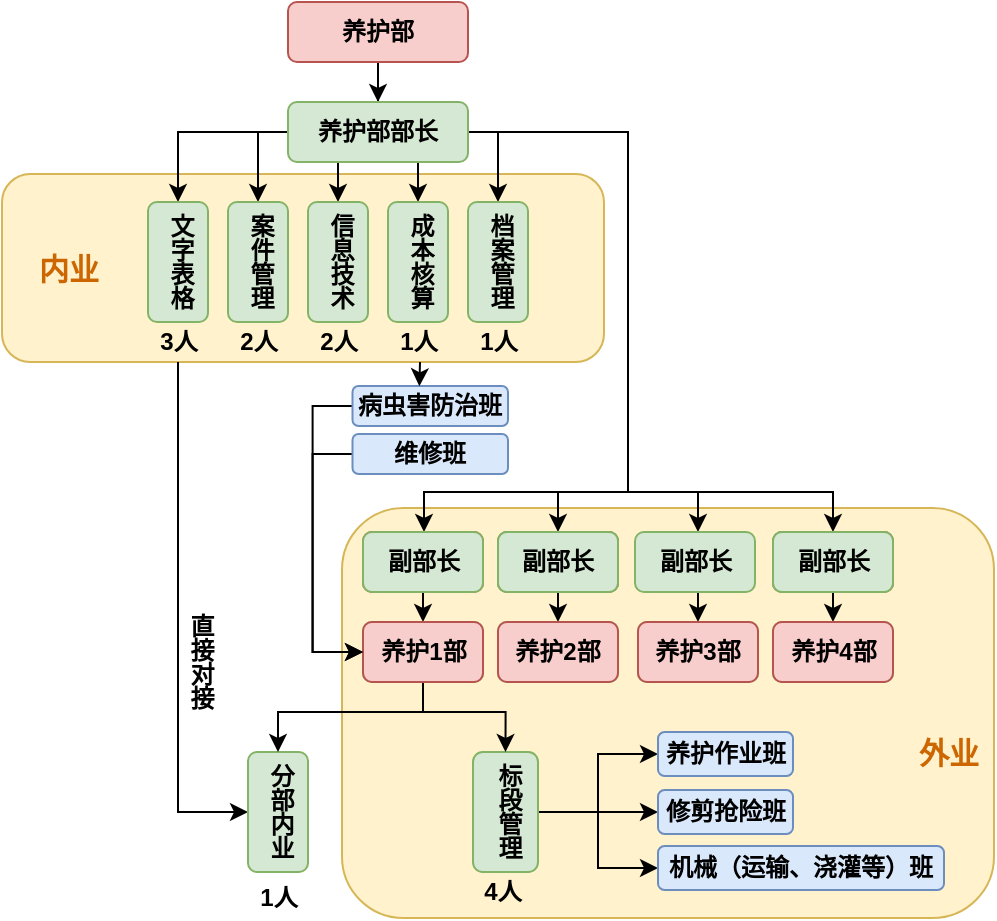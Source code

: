 <mxfile version="24.7.7" pages="3">
  <diagram name="第 1 页" id="CqVpPU8AdswsC1ymNDtV">
    <mxGraphModel dx="954" dy="558" grid="0" gridSize="10" guides="1" tooltips="1" connect="1" arrows="1" fold="1" page="1" pageScale="1" pageWidth="827" pageHeight="1169" math="0" shadow="0">
      <root>
        <mxCell id="0" />
        <mxCell id="1" parent="0" />
        <mxCell id="cLY0eIpxO_RndGJvGVGV-6" value="" style="rounded=1;whiteSpace=wrap;html=1;fillColor=#fff2cc;strokeColor=#d6b656;" vertex="1" parent="1">
          <mxGeometry x="267" y="333" width="326" height="205" as="geometry" />
        </mxCell>
        <mxCell id="cLY0eIpxO_RndGJvGVGV-4" value="" style="rounded=1;whiteSpace=wrap;html=1;fillColor=#fff2cc;strokeColor=#d6b656;" vertex="1" parent="1">
          <mxGeometry x="97" y="166" width="301" height="94" as="geometry" />
        </mxCell>
        <mxCell id="V2ValQ4yn3JttlTY4KtU-8" value="" style="edgeStyle=orthogonalEdgeStyle;rounded=0;orthogonalLoop=1;jettySize=auto;html=1;" parent="1" source="V2ValQ4yn3JttlTY4KtU-4" target="V2ValQ4yn3JttlTY4KtU-5" edge="1">
          <mxGeometry relative="1" as="geometry" />
        </mxCell>
        <mxCell id="V2ValQ4yn3JttlTY4KtU-4" value="养护部" style="rounded=1;whiteSpace=wrap;html=1;fillColor=#f8cecc;strokeColor=#b85450;fontStyle=1" parent="1" vertex="1">
          <mxGeometry x="240" y="80" width="90" height="30" as="geometry" />
        </mxCell>
        <mxCell id="V2ValQ4yn3JttlTY4KtU-10" value="" style="edgeStyle=orthogonalEdgeStyle;rounded=0;orthogonalLoop=1;jettySize=auto;html=1;" parent="1" source="V2ValQ4yn3JttlTY4KtU-5" target="V2ValQ4yn3JttlTY4KtU-9" edge="1">
          <mxGeometry relative="1" as="geometry" />
        </mxCell>
        <mxCell id="V2ValQ4yn3JttlTY4KtU-20" style="edgeStyle=orthogonalEdgeStyle;rounded=0;orthogonalLoop=1;jettySize=auto;html=1;exitX=0.5;exitY=1;exitDx=0;exitDy=0;entryX=0.5;entryY=0;entryDx=0;entryDy=0;" parent="1" source="V2ValQ4yn3JttlTY4KtU-5" target="V2ValQ4yn3JttlTY4KtU-13" edge="1">
          <mxGeometry relative="1" as="geometry">
            <Array as="points">
              <mxPoint x="265" y="160" />
            </Array>
          </mxGeometry>
        </mxCell>
        <mxCell id="V2ValQ4yn3JttlTY4KtU-21" style="edgeStyle=orthogonalEdgeStyle;rounded=0;orthogonalLoop=1;jettySize=auto;html=1;exitX=0.75;exitY=1;exitDx=0;exitDy=0;entryX=0.5;entryY=0;entryDx=0;entryDy=0;" parent="1" source="V2ValQ4yn3JttlTY4KtU-5" target="V2ValQ4yn3JttlTY4KtU-14" edge="1">
          <mxGeometry relative="1" as="geometry">
            <Array as="points">
              <mxPoint x="305" y="160" />
            </Array>
          </mxGeometry>
        </mxCell>
        <mxCell id="V2ValQ4yn3JttlTY4KtU-24" style="edgeStyle=orthogonalEdgeStyle;rounded=0;orthogonalLoop=1;jettySize=auto;html=1;exitX=0;exitY=0.5;exitDx=0;exitDy=0;entryX=0.5;entryY=0;entryDx=0;entryDy=0;" parent="1" source="V2ValQ4yn3JttlTY4KtU-5" target="V2ValQ4yn3JttlTY4KtU-12" edge="1">
          <mxGeometry relative="1" as="geometry">
            <Array as="points">
              <mxPoint x="225" y="145" />
            </Array>
          </mxGeometry>
        </mxCell>
        <mxCell id="V2ValQ4yn3JttlTY4KtU-25" style="edgeStyle=orthogonalEdgeStyle;rounded=0;orthogonalLoop=1;jettySize=auto;html=1;exitX=1;exitY=0.5;exitDx=0;exitDy=0;entryX=0.5;entryY=0;entryDx=0;entryDy=0;" parent="1" source="V2ValQ4yn3JttlTY4KtU-5" target="V2ValQ4yn3JttlTY4KtU-15" edge="1">
          <mxGeometry relative="1" as="geometry">
            <Array as="points">
              <mxPoint x="345" y="145" />
            </Array>
          </mxGeometry>
        </mxCell>
        <mxCell id="V2ValQ4yn3JttlTY4KtU-116" style="edgeStyle=orthogonalEdgeStyle;rounded=0;orthogonalLoop=1;jettySize=auto;html=1;exitX=1;exitY=0.5;exitDx=0;exitDy=0;entryX=0.5;entryY=0;entryDx=0;entryDy=0;" parent="1" edge="1">
          <mxGeometry relative="1" as="geometry">
            <mxPoint x="330" y="155" as="sourcePoint" />
            <mxPoint x="512.5" y="345" as="targetPoint" />
            <Array as="points">
              <mxPoint x="330" y="145" />
              <mxPoint x="410" y="145" />
              <mxPoint x="410" y="325" />
              <mxPoint x="512" y="325" />
            </Array>
          </mxGeometry>
        </mxCell>
        <mxCell id="V2ValQ4yn3JttlTY4KtU-5" value="养护部部长" style="rounded=1;whiteSpace=wrap;html=1;fillColor=#d5e8d4;strokeColor=#82b366;fontStyle=1" parent="1" vertex="1">
          <mxGeometry x="240" y="130" width="90" height="30" as="geometry" />
        </mxCell>
        <mxCell id="V2ValQ4yn3JttlTY4KtU-9" value="文字表格" style="rounded=1;whiteSpace=wrap;html=1;fillColor=#d5e8d4;strokeColor=#82b366;fontStyle=1;textDirection=vertical-lr;" parent="1" vertex="1">
          <mxGeometry x="170" y="180" width="30" height="60" as="geometry" />
        </mxCell>
        <mxCell id="V2ValQ4yn3JttlTY4KtU-12" value="案件管理" style="rounded=1;whiteSpace=wrap;html=1;fillColor=#d5e8d4;strokeColor=#82b366;fontStyle=1;textDirection=vertical-lr;" parent="1" vertex="1">
          <mxGeometry x="210" y="180" width="30" height="60" as="geometry" />
        </mxCell>
        <mxCell id="V2ValQ4yn3JttlTY4KtU-13" value="信息技术&lt;span style=&quot;color: rgba(0, 0, 0, 0); font-family: monospace; font-size: 0px; font-weight: 400; text-align: start; text-wrap: nowrap;&quot;&gt;%3CmxGraphModel%3E%3Croot%3E%3CmxCell%20id%3D%220%22%2F%3E%3CmxCell%20id%3D%221%22%20parent%3D%220%22%2F%3E%3CmxCell%20id%3D%222%22%20value%3D%22%E6%A1%88%E4%BB%B6%E7%AE%A1%E7%90%86%22%20style%3D%22rounded%3D1%3BwhiteSpace%3Dwrap%3Bhtml%3D1%3BfillColor%3D%23d5e8d4%3BstrokeColor%3D%2382b366%3BfontStyle%3D1%3BtextDirection%3Dvertical-lr%3B%22%20vertex%3D%221%22%20parent%3D%221%22%3E%3CmxGeometry%20x%3D%22190%22%20y%3D%22210%22%20width%3D%2230%22%20height%3D%2280%22%20as%3D%22geometry%22%2F%3E%3C%2FmxCell%3E%3C%2Froot%3E%3C%2FmxGraphModel%3E&lt;/span&gt;" style="rounded=1;whiteSpace=wrap;html=1;fillColor=#d5e8d4;strokeColor=#82b366;fontStyle=1;textDirection=vertical-lr;" parent="1" vertex="1">
          <mxGeometry x="250" y="180" width="30" height="60" as="geometry" />
        </mxCell>
        <mxCell id="V2ValQ4yn3JttlTY4KtU-14" value="成本核算" style="rounded=1;whiteSpace=wrap;html=1;fillColor=#d5e8d4;strokeColor=#82b366;fontStyle=1;textDirection=vertical-lr;" parent="1" vertex="1">
          <mxGeometry x="290" y="180" width="30" height="60" as="geometry" />
        </mxCell>
        <mxCell id="V2ValQ4yn3JttlTY4KtU-15" value="档案管理" style="rounded=1;whiteSpace=wrap;html=1;fillColor=#d5e8d4;strokeColor=#82b366;fontStyle=1;textDirection=vertical-lr;" parent="1" vertex="1">
          <mxGeometry x="330" y="180" width="30" height="60" as="geometry" />
        </mxCell>
        <mxCell id="cLY0eIpxO_RndGJvGVGV-1" style="edgeStyle=orthogonalEdgeStyle;rounded=0;orthogonalLoop=1;jettySize=auto;html=1;exitX=0.5;exitY=1;exitDx=0;exitDy=0;entryX=0;entryY=0.5;entryDx=0;entryDy=0;" edge="1" parent="1" source="V2ValQ4yn3JttlTY4KtU-28" target="V2ValQ4yn3JttlTY4KtU-61">
          <mxGeometry relative="1" as="geometry" />
        </mxCell>
        <mxCell id="V2ValQ4yn3JttlTY4KtU-28" value="3人" style="text;html=1;align=center;verticalAlign=middle;whiteSpace=wrap;rounded=0;fontStyle=1" parent="1" vertex="1">
          <mxGeometry x="162.5" y="240" width="45" height="20" as="geometry" />
        </mxCell>
        <mxCell id="V2ValQ4yn3JttlTY4KtU-29" value="&lt;b&gt;2人&lt;/b&gt;" style="text;html=1;align=center;verticalAlign=middle;whiteSpace=wrap;rounded=0;" parent="1" vertex="1">
          <mxGeometry x="202.5" y="240" width="45" height="20" as="geometry" />
        </mxCell>
        <mxCell id="V2ValQ4yn3JttlTY4KtU-30" value="&lt;b&gt;2人&lt;/b&gt;" style="text;html=1;align=center;verticalAlign=middle;whiteSpace=wrap;rounded=0;" parent="1" vertex="1">
          <mxGeometry x="242.5" y="240" width="45" height="20" as="geometry" />
        </mxCell>
        <mxCell id="V2ValQ4yn3JttlTY4KtU-31" value="&lt;b&gt;1人&lt;/b&gt;" style="text;html=1;align=center;verticalAlign=middle;whiteSpace=wrap;rounded=0;" parent="1" vertex="1">
          <mxGeometry x="282.5" y="240" width="45" height="20" as="geometry" />
        </mxCell>
        <mxCell id="V2ValQ4yn3JttlTY4KtU-32" value="&lt;b&gt;1人&lt;/b&gt;" style="text;html=1;align=center;verticalAlign=middle;whiteSpace=wrap;rounded=0;" parent="1" vertex="1">
          <mxGeometry x="322.5" y="240" width="45" height="20" as="geometry" />
        </mxCell>
        <mxCell id="V2ValQ4yn3JttlTY4KtU-36" value="" style="edgeStyle=orthogonalEdgeStyle;rounded=0;orthogonalLoop=1;jettySize=auto;html=1;" parent="1" target="V2ValQ4yn3JttlTY4KtU-35" edge="1">
          <mxGeometry relative="1" as="geometry">
            <mxPoint x="410.0" y="315" as="sourcePoint" />
            <Array as="points">
              <mxPoint x="410" y="325" />
              <mxPoint x="308" y="325" />
            </Array>
          </mxGeometry>
        </mxCell>
        <mxCell id="V2ValQ4yn3JttlTY4KtU-39" value="" style="edgeStyle=orthogonalEdgeStyle;rounded=0;orthogonalLoop=1;jettySize=auto;html=1;entryX=0.5;entryY=0;entryDx=0;entryDy=0;" parent="1" target="V2ValQ4yn3JttlTY4KtU-44" edge="1">
          <mxGeometry relative="1" as="geometry">
            <mxPoint x="415" y="325" as="sourcePoint" />
            <mxPoint x="375.0" y="355" as="targetPoint" />
            <Array as="points">
              <mxPoint x="410" y="325" />
              <mxPoint x="375" y="325" />
            </Array>
          </mxGeometry>
        </mxCell>
        <mxCell id="V2ValQ4yn3JttlTY4KtU-42" style="edgeStyle=orthogonalEdgeStyle;rounded=0;orthogonalLoop=1;jettySize=auto;html=1;exitX=0.5;exitY=1;exitDx=0;exitDy=0;entryX=0.5;entryY=0;entryDx=0;entryDy=0;" parent="1" edge="1">
          <mxGeometry relative="1" as="geometry">
            <mxPoint x="410" y="315" as="sourcePoint" />
            <mxPoint x="445" y="345" as="targetPoint" />
            <Array as="points">
              <mxPoint x="410" y="325" />
              <mxPoint x="445" y="325" />
            </Array>
          </mxGeometry>
        </mxCell>
        <mxCell id="V2ValQ4yn3JttlTY4KtU-52" style="edgeStyle=orthogonalEdgeStyle;rounded=0;orthogonalLoop=1;jettySize=auto;html=1;exitX=0.5;exitY=1;exitDx=0;exitDy=0;entryX=0.5;entryY=0;entryDx=0;entryDy=0;" parent="1" source="V2ValQ4yn3JttlTY4KtU-35" target="V2ValQ4yn3JttlTY4KtU-48" edge="1">
          <mxGeometry relative="1" as="geometry" />
        </mxCell>
        <mxCell id="V2ValQ4yn3JttlTY4KtU-35" value="养护1部" style="rounded=1;whiteSpace=wrap;html=1;fillColor=#f8cecc;strokeColor=#b85450;fontStyle=1" parent="1" vertex="1">
          <mxGeometry x="277.5" y="345" width="60" height="30" as="geometry" />
        </mxCell>
        <mxCell id="V2ValQ4yn3JttlTY4KtU-56" style="edgeStyle=orthogonalEdgeStyle;rounded=0;orthogonalLoop=1;jettySize=auto;html=1;exitX=0.5;exitY=1;exitDx=0;exitDy=0;entryX=0.5;entryY=0;entryDx=0;entryDy=0;" parent="1" source="V2ValQ4yn3JttlTY4KtU-44" target="V2ValQ4yn3JttlTY4KtU-53" edge="1">
          <mxGeometry relative="1" as="geometry" />
        </mxCell>
        <mxCell id="V2ValQ4yn3JttlTY4KtU-44" value="养护2部" style="rounded=1;whiteSpace=wrap;html=1;fillColor=#f8cecc;strokeColor=#b85450;fontStyle=1" parent="1" vertex="1">
          <mxGeometry x="345" y="345" width="60" height="30" as="geometry" />
        </mxCell>
        <mxCell id="V2ValQ4yn3JttlTY4KtU-57" style="edgeStyle=orthogonalEdgeStyle;rounded=0;orthogonalLoop=1;jettySize=auto;html=1;exitX=0.5;exitY=1;exitDx=0;exitDy=0;entryX=0.5;entryY=0;entryDx=0;entryDy=0;" parent="1" target="V2ValQ4yn3JttlTY4KtU-54" edge="1">
          <mxGeometry relative="1" as="geometry">
            <mxPoint x="445" y="375" as="sourcePoint" />
          </mxGeometry>
        </mxCell>
        <mxCell id="V2ValQ4yn3JttlTY4KtU-58" style="edgeStyle=orthogonalEdgeStyle;rounded=0;orthogonalLoop=1;jettySize=auto;html=1;exitX=0.5;exitY=1;exitDx=0;exitDy=0;entryX=0.5;entryY=0;entryDx=0;entryDy=0;" parent="1" source="V2ValQ4yn3JttlTY4KtU-46" target="V2ValQ4yn3JttlTY4KtU-55" edge="1">
          <mxGeometry relative="1" as="geometry" />
        </mxCell>
        <mxCell id="V2ValQ4yn3JttlTY4KtU-46" value="养护4部" style="rounded=1;whiteSpace=wrap;html=1;fillColor=#f8cecc;strokeColor=#b85450;fontStyle=1" parent="1" vertex="1">
          <mxGeometry x="482.5" y="345" width="60" height="30" as="geometry" />
        </mxCell>
        <mxCell id="V2ValQ4yn3JttlTY4KtU-48" value="项目总监" style="rounded=1;whiteSpace=wrap;html=1;fillColor=#d5e8d4;strokeColor=#82b366;fontStyle=1" parent="1" vertex="1">
          <mxGeometry x="277.5" y="390" width="60" height="30" as="geometry" />
        </mxCell>
        <mxCell id="V2ValQ4yn3JttlTY4KtU-53" value="项目总监" style="rounded=1;whiteSpace=wrap;html=1;fillColor=#d5e8d4;strokeColor=#82b366;fontStyle=1" parent="1" vertex="1">
          <mxGeometry x="345" y="390" width="60" height="30" as="geometry" />
        </mxCell>
        <mxCell id="V2ValQ4yn3JttlTY4KtU-54" value="项目总监" style="rounded=1;whiteSpace=wrap;html=1;fillColor=#d5e8d4;strokeColor=#82b366;fontStyle=1" parent="1" vertex="1">
          <mxGeometry x="415" y="390" width="60" height="30" as="geometry" />
        </mxCell>
        <mxCell id="V2ValQ4yn3JttlTY4KtU-55" value="项目总监" style="rounded=1;whiteSpace=wrap;html=1;fillColor=#d5e8d4;strokeColor=#82b366;fontStyle=1" parent="1" vertex="1">
          <mxGeometry x="482.5" y="390" width="60" height="30" as="geometry" />
        </mxCell>
        <mxCell id="V2ValQ4yn3JttlTY4KtU-61" value="分部内业" style="rounded=1;whiteSpace=wrap;html=1;fillColor=#d5e8d4;strokeColor=#82b366;fontStyle=1;textDirection=vertical-lr;" parent="1" vertex="1">
          <mxGeometry x="220" y="455" width="30" height="60" as="geometry" />
        </mxCell>
        <mxCell id="V2ValQ4yn3JttlTY4KtU-98" style="edgeStyle=orthogonalEdgeStyle;rounded=0;orthogonalLoop=1;jettySize=auto;html=1;exitX=1;exitY=0.5;exitDx=0;exitDy=0;entryX=0;entryY=0.5;entryDx=0;entryDy=0;" parent="1" source="V2ValQ4yn3JttlTY4KtU-62" target="V2ValQ4yn3JttlTY4KtU-81" edge="1">
          <mxGeometry relative="1" as="geometry" />
        </mxCell>
        <mxCell id="V2ValQ4yn3JttlTY4KtU-99" style="edgeStyle=orthogonalEdgeStyle;rounded=0;orthogonalLoop=1;jettySize=auto;html=1;exitX=1;exitY=0.5;exitDx=0;exitDy=0;entryX=0;entryY=0.5;entryDx=0;entryDy=0;" parent="1" source="V2ValQ4yn3JttlTY4KtU-62" target="V2ValQ4yn3JttlTY4KtU-82" edge="1">
          <mxGeometry relative="1" as="geometry" />
        </mxCell>
        <mxCell id="V2ValQ4yn3JttlTY4KtU-101" style="edgeStyle=orthogonalEdgeStyle;rounded=0;orthogonalLoop=1;jettySize=auto;html=1;exitX=1;exitY=0.5;exitDx=0;exitDy=0;entryX=0;entryY=0.5;entryDx=0;entryDy=0;" parent="1" source="V2ValQ4yn3JttlTY4KtU-62" target="V2ValQ4yn3JttlTY4KtU-83" edge="1">
          <mxGeometry relative="1" as="geometry" />
        </mxCell>
        <mxCell id="V2ValQ4yn3JttlTY4KtU-62" value="标段管理" style="rounded=1;whiteSpace=wrap;html=1;fillColor=#d5e8d4;strokeColor=#82b366;fontStyle=1;textDirection=vertical-lr;" parent="1" vertex="1">
          <mxGeometry x="332.5" y="455" width="32.5" height="60" as="geometry" />
        </mxCell>
        <mxCell id="V2ValQ4yn3JttlTY4KtU-64" value="&lt;b&gt;1人&lt;/b&gt;" style="text;html=1;align=center;verticalAlign=middle;whiteSpace=wrap;rounded=0;" parent="1" vertex="1">
          <mxGeometry x="212.5" y="518" width="45" height="20" as="geometry" />
        </mxCell>
        <mxCell id="V2ValQ4yn3JttlTY4KtU-65" value="&lt;b&gt;4人&lt;/b&gt;" style="text;html=1;align=center;verticalAlign=middle;whiteSpace=wrap;rounded=0;" parent="1" vertex="1">
          <mxGeometry x="325" y="515" width="45" height="20" as="geometry" />
        </mxCell>
        <mxCell id="V2ValQ4yn3JttlTY4KtU-76" style="edgeStyle=orthogonalEdgeStyle;rounded=0;orthogonalLoop=1;jettySize=auto;html=1;exitX=0.5;exitY=1;exitDx=0;exitDy=0;entryX=0.5;entryY=0;entryDx=0;entryDy=0;" parent="1" source="V2ValQ4yn3JttlTY4KtU-66" target="V2ValQ4yn3JttlTY4KtU-62" edge="1">
          <mxGeometry relative="1" as="geometry">
            <Array as="points">
              <mxPoint x="308" y="435" />
              <mxPoint x="348" y="435" />
            </Array>
          </mxGeometry>
        </mxCell>
        <mxCell id="cLY0eIpxO_RndGJvGVGV-8" style="edgeStyle=orthogonalEdgeStyle;rounded=0;orthogonalLoop=1;jettySize=auto;html=1;exitX=0.5;exitY=1;exitDx=0;exitDy=0;entryX=0.5;entryY=0;entryDx=0;entryDy=0;" edge="1" parent="1" source="V2ValQ4yn3JttlTY4KtU-66" target="V2ValQ4yn3JttlTY4KtU-61">
          <mxGeometry relative="1" as="geometry">
            <Array as="points">
              <mxPoint x="308" y="435" />
              <mxPoint x="235" y="435" />
            </Array>
          </mxGeometry>
        </mxCell>
        <mxCell id="V2ValQ4yn3JttlTY4KtU-66" value="养护1部" style="rounded=1;whiteSpace=wrap;html=1;fillColor=#f8cecc;strokeColor=#b85450;fontStyle=1" parent="1" vertex="1">
          <mxGeometry x="277.5" y="390" width="60" height="30" as="geometry" />
        </mxCell>
        <mxCell id="V2ValQ4yn3JttlTY4KtU-67" value="养护2部" style="rounded=1;whiteSpace=wrap;html=1;fillColor=#f8cecc;strokeColor=#b85450;fontStyle=1" parent="1" vertex="1">
          <mxGeometry x="345" y="390" width="60" height="30" as="geometry" />
        </mxCell>
        <mxCell id="V2ValQ4yn3JttlTY4KtU-68" value="养护3部" style="rounded=1;whiteSpace=wrap;html=1;fillColor=#f8cecc;strokeColor=#b85450;fontStyle=1" parent="1" vertex="1">
          <mxGeometry x="415" y="390" width="60" height="30" as="geometry" />
        </mxCell>
        <mxCell id="V2ValQ4yn3JttlTY4KtU-69" value="养护4部" style="rounded=1;whiteSpace=wrap;html=1;fillColor=#f8cecc;strokeColor=#b85450;fontStyle=1" parent="1" vertex="1">
          <mxGeometry x="482.5" y="390" width="60" height="30" as="geometry" />
        </mxCell>
        <mxCell id="V2ValQ4yn3JttlTY4KtU-70" value="副部长" style="rounded=1;whiteSpace=wrap;html=1;fillColor=#d5e8d4;strokeColor=#82b366;fontStyle=1" parent="1" vertex="1">
          <mxGeometry x="277.5" y="345" width="60" height="30" as="geometry" />
        </mxCell>
        <mxCell id="V2ValQ4yn3JttlTY4KtU-71" value="项目总监" style="rounded=1;whiteSpace=wrap;html=1;fillColor=#d5e8d4;strokeColor=#82b366;fontStyle=1" parent="1" vertex="1">
          <mxGeometry x="345" y="345" width="60" height="30" as="geometry" />
        </mxCell>
        <mxCell id="V2ValQ4yn3JttlTY4KtU-73" value="项目总监" style="rounded=1;whiteSpace=wrap;html=1;fillColor=#d5e8d4;strokeColor=#82b366;fontStyle=1" parent="1" vertex="1">
          <mxGeometry x="482.5" y="345" width="60" height="30" as="geometry" />
        </mxCell>
        <mxCell id="V2ValQ4yn3JttlTY4KtU-81" value="养护作业班" style="rounded=1;whiteSpace=wrap;fillColor=#dae8fc;strokeColor=#6c8ebf;fontStyle=1" parent="1" vertex="1">
          <mxGeometry x="425" y="445" width="67.5" height="22" as="geometry" />
        </mxCell>
        <mxCell id="V2ValQ4yn3JttlTY4KtU-82" value="修剪抢险班" style="rounded=1;whiteSpace=wrap;fillColor=#dae8fc;strokeColor=#6c8ebf;fontStyle=1" parent="1" vertex="1">
          <mxGeometry x="425" y="474" width="67.5" height="22" as="geometry" />
        </mxCell>
        <mxCell id="V2ValQ4yn3JttlTY4KtU-83" value="机械（运输、浇灌等）班" style="rounded=1;whiteSpace=wrap;fillColor=#dae8fc;strokeColor=#6c8ebf;fontStyle=1" parent="1" vertex="1">
          <mxGeometry x="425" y="502" width="143" height="22" as="geometry" />
        </mxCell>
        <mxCell id="cLY0eIpxO_RndGJvGVGV-3" style="edgeStyle=orthogonalEdgeStyle;rounded=0;orthogonalLoop=1;jettySize=auto;html=1;exitX=0;exitY=0.5;exitDx=0;exitDy=0;entryX=0;entryY=0.5;entryDx=0;entryDy=0;" edge="1" parent="1" source="V2ValQ4yn3JttlTY4KtU-84" target="V2ValQ4yn3JttlTY4KtU-66">
          <mxGeometry relative="1" as="geometry" />
        </mxCell>
        <mxCell id="V2ValQ4yn3JttlTY4KtU-84" value="维修班" style="rounded=1;whiteSpace=wrap;html=1;fillColor=#dae8fc;strokeColor=#6c8ebf;fontStyle=1" parent="1" vertex="1">
          <mxGeometry x="272.25" y="296" width="77.75" height="20" as="geometry" />
        </mxCell>
        <mxCell id="V2ValQ4yn3JttlTY4KtU-90" value="直接对接" style="text;html=1;align=center;verticalAlign=middle;whiteSpace=wrap;rounded=0;fontStyle=1;textDirection=vertical-lr;" parent="1" vertex="1">
          <mxGeometry x="180" y="375" width="30" height="70" as="geometry" />
        </mxCell>
        <mxCell id="cLY0eIpxO_RndGJvGVGV-2" style="edgeStyle=orthogonalEdgeStyle;rounded=0;orthogonalLoop=1;jettySize=auto;html=1;exitX=0;exitY=0.5;exitDx=0;exitDy=0;entryX=0;entryY=0.5;entryDx=0;entryDy=0;" edge="1" parent="1" source="V2ValQ4yn3JttlTY4KtU-108" target="V2ValQ4yn3JttlTY4KtU-66">
          <mxGeometry relative="1" as="geometry" />
        </mxCell>
        <mxCell id="V2ValQ4yn3JttlTY4KtU-108" value="病虫害防治班" style="rounded=1;whiteSpace=wrap;html=1;fillColor=#dae8fc;strokeColor=#6c8ebf;fontStyle=1" parent="1" vertex="1">
          <mxGeometry x="272.25" y="272" width="77.75" height="20" as="geometry" />
        </mxCell>
        <mxCell id="V2ValQ4yn3JttlTY4KtU-123" style="edgeStyle=orthogonalEdgeStyle;rounded=0;orthogonalLoop=1;jettySize=auto;html=1;exitX=0.5;exitY=1;exitDx=0;exitDy=0;entryX=0.43;entryY=0.007;entryDx=0;entryDy=0;entryPerimeter=0;" parent="1" target="V2ValQ4yn3JttlTY4KtU-108" edge="1">
          <mxGeometry relative="1" as="geometry">
            <mxPoint x="306" y="260" as="sourcePoint" />
          </mxGeometry>
        </mxCell>
        <mxCell id="WK2XASZBCmpZo9wpZjYH-1" value="副部长" style="rounded=1;whiteSpace=wrap;html=1;fillColor=#d5e8d4;strokeColor=#82b366;fontStyle=1" vertex="1" parent="1">
          <mxGeometry x="345" y="345" width="60" height="30" as="geometry" />
        </mxCell>
        <mxCell id="WK2XASZBCmpZo9wpZjYH-2" value="副部长" style="rounded=1;whiteSpace=wrap;html=1;fillColor=#d5e8d4;strokeColor=#82b366;fontStyle=1" vertex="1" parent="1">
          <mxGeometry x="413.5" y="345" width="60" height="30" as="geometry" />
        </mxCell>
        <mxCell id="WK2XASZBCmpZo9wpZjYH-3" value="副部长" style="rounded=1;whiteSpace=wrap;html=1;fillColor=#d5e8d4;strokeColor=#82b366;fontStyle=1" vertex="1" parent="1">
          <mxGeometry x="482.5" y="345" width="60" height="30" as="geometry" />
        </mxCell>
        <mxCell id="cLY0eIpxO_RndGJvGVGV-5" value="内业" style="text;html=1;align=center;verticalAlign=middle;whiteSpace=wrap;rounded=0;fontStyle=1;fontColor=#CC6600;fontSize=15;" vertex="1" parent="1">
          <mxGeometry x="108" y="203" width="45" height="20" as="geometry" />
        </mxCell>
        <mxCell id="cLY0eIpxO_RndGJvGVGV-7" value="外业" style="text;html=1;align=center;verticalAlign=middle;whiteSpace=wrap;rounded=0;fontStyle=1;fontColor=#CC6600;fontSize=15;" vertex="1" parent="1">
          <mxGeometry x="548" y="445" width="45" height="20" as="geometry" />
        </mxCell>
      </root>
    </mxGraphModel>
  </diagram>
  <diagram id="0YCZjsTAqqEXlEmdRHGe" name="第 2 页">
    <mxGraphModel dx="795" dy="465" grid="0" gridSize="10" guides="1" tooltips="1" connect="1" arrows="1" fold="1" page="1" pageScale="1" pageWidth="827" pageHeight="1169" math="0" shadow="0">
      <root>
        <mxCell id="0" />
        <mxCell id="1" parent="0" />
        <mxCell id="tMAdyUcpQ02fovx4yHZX-116" style="edgeStyle=orthogonalEdgeStyle;rounded=0;orthogonalLoop=1;jettySize=auto;html=1;exitX=0.5;exitY=1;exitDx=0;exitDy=0;entryX=0;entryY=0.5;entryDx=0;entryDy=0;" edge="1" parent="1" source="tMAdyUcpQ02fovx4yHZX-112" target="tMAdyUcpQ02fovx4yHZX-57">
          <mxGeometry relative="1" as="geometry" />
        </mxCell>
        <mxCell id="tMAdyUcpQ02fovx4yHZX-117" style="edgeStyle=orthogonalEdgeStyle;rounded=0;orthogonalLoop=1;jettySize=auto;html=1;exitX=0.5;exitY=1;exitDx=0;exitDy=0;entryX=0;entryY=0.5;entryDx=0;entryDy=0;" edge="1" parent="1" source="tMAdyUcpQ02fovx4yHZX-112" target="tMAdyUcpQ02fovx4yHZX-58">
          <mxGeometry relative="1" as="geometry" />
        </mxCell>
        <mxCell id="tMAdyUcpQ02fovx4yHZX-118" style="edgeStyle=orthogonalEdgeStyle;rounded=0;orthogonalLoop=1;jettySize=auto;html=1;exitX=0.5;exitY=1;exitDx=0;exitDy=0;entryX=0;entryY=0.5;entryDx=0;entryDy=0;" edge="1" parent="1" source="tMAdyUcpQ02fovx4yHZX-112" target="tMAdyUcpQ02fovx4yHZX-59">
          <mxGeometry relative="1" as="geometry" />
        </mxCell>
        <mxCell id="tMAdyUcpQ02fovx4yHZX-112" value="" style="rounded=1;whiteSpace=wrap;html=1;" vertex="1" parent="1">
          <mxGeometry x="50" y="197.5" width="270" height="50" as="geometry" />
        </mxCell>
        <mxCell id="tMAdyUcpQ02fovx4yHZX-71" style="edgeStyle=orthogonalEdgeStyle;rounded=0;orthogonalLoop=1;jettySize=auto;html=1;exitX=1;exitY=0.5;exitDx=0;exitDy=0;entryX=0;entryY=0.5;entryDx=0;entryDy=0;" edge="1" parent="1" source="tMAdyUcpQ02fovx4yHZX-2" target="tMAdyUcpQ02fovx4yHZX-9">
          <mxGeometry relative="1" as="geometry" />
        </mxCell>
        <mxCell id="tMAdyUcpQ02fovx4yHZX-113" style="edgeStyle=orthogonalEdgeStyle;rounded=0;orthogonalLoop=1;jettySize=auto;html=1;exitX=0.5;exitY=1;exitDx=0;exitDy=0;entryX=0.5;entryY=0;entryDx=0;entryDy=0;" edge="1" parent="1" source="tMAdyUcpQ02fovx4yHZX-2" target="tMAdyUcpQ02fovx4yHZX-112">
          <mxGeometry relative="1" as="geometry">
            <mxPoint x="185.167" y="217.5" as="targetPoint" />
          </mxGeometry>
        </mxCell>
        <mxCell id="tMAdyUcpQ02fovx4yHZX-2" value="养护部" style="rounded=1;whiteSpace=wrap;html=1;fillColor=#f8cecc;strokeColor=#b85450;fontStyle=1" vertex="1" parent="1">
          <mxGeometry x="155" y="127.5" width="60" height="40" as="geometry" />
        </mxCell>
        <mxCell id="tMAdyUcpQ02fovx4yHZX-72" style="edgeStyle=orthogonalEdgeStyle;rounded=0;orthogonalLoop=1;jettySize=auto;html=1;exitX=1;exitY=0.5;exitDx=0;exitDy=0;entryX=0;entryY=0.5;entryDx=0;entryDy=0;" edge="1" parent="1" source="tMAdyUcpQ02fovx4yHZX-9" target="tMAdyUcpQ02fovx4yHZX-68">
          <mxGeometry relative="1" as="geometry" />
        </mxCell>
        <mxCell id="tMAdyUcpQ02fovx4yHZX-73" style="edgeStyle=orthogonalEdgeStyle;rounded=0;orthogonalLoop=1;jettySize=auto;html=1;exitX=1;exitY=0.5;exitDx=0;exitDy=0;entryX=0;entryY=0.5;entryDx=0;entryDy=0;" edge="1" parent="1" source="tMAdyUcpQ02fovx4yHZX-9" target="tMAdyUcpQ02fovx4yHZX-52">
          <mxGeometry relative="1" as="geometry" />
        </mxCell>
        <mxCell id="tMAdyUcpQ02fovx4yHZX-9" value="养护部部长" style="rounded=1;whiteSpace=wrap;html=1;fillColor=#d5e8d4;strokeColor=#82b366;fontStyle=1" vertex="1" parent="1">
          <mxGeometry x="248.75" y="132.5" width="82.5" height="30" as="geometry" />
        </mxCell>
        <mxCell id="tMAdyUcpQ02fovx4yHZX-10" value="文字表格" style="rounded=1;whiteSpace=wrap;html=1;fillColor=#d5e8d4;strokeColor=#82b366;fontStyle=1;" vertex="1" parent="1">
          <mxGeometry x="460" y="40" width="82.5" height="25" as="geometry" />
        </mxCell>
        <mxCell id="tMAdyUcpQ02fovx4yHZX-11" value="案件管理" style="rounded=1;whiteSpace=wrap;html=1;fillColor=#d5e8d4;strokeColor=#82b366;fontStyle=1;" vertex="1" parent="1">
          <mxGeometry x="460" y="70" width="82.5" height="25" as="geometry" />
        </mxCell>
        <mxCell id="tMAdyUcpQ02fovx4yHZX-12" value="信息技术&lt;span style=&quot;color: rgba(0, 0, 0, 0); font-family: monospace; font-size: 0px; font-weight: 400; text-align: start; text-wrap: nowrap;&quot;&gt;%3CmxGraphModel%3E%3Croot%3E%3CmxCell%20id%3D%220%22%2F%3E%3CmxCell%20id%3D%221%22%20parent%3D%220%22%2F%3E%3CmxCell%20id%3D%222%22%20value%3D%22%E6%A1%88%E4%BB%B6%E7%AE%A1%E7%90%86%22%20style%3D%22rounded%3D1%3BwhiteSpace%3Dwrap%3Bhtml%3D1%3BfillColor%3D%23d5e8d4%3BstrokeColor%3D%2382b366%3BfontStyle%3D1%3BtextDirection%3Dvertical-lr%3B%22%20vertex%3D%221%22%20parent%3D%221%22%3E%3CmxGeometry%20x%3D%22190%22%20y%3D%22210%22%20width%3D%2230%22%20height%3D%2280%22%20as%3D%22geometry%22%2F%3E%3C%2FmxCell%3E%3C%2Froot%3E%3C%2FmxGraphModel%3E&lt;/span&gt;" style="rounded=1;whiteSpace=wrap;html=1;fillColor=#d5e8d4;strokeColor=#82b366;fontStyle=1;" vertex="1" parent="1">
          <mxGeometry x="460" y="100" width="82.5" height="25" as="geometry" />
        </mxCell>
        <mxCell id="tMAdyUcpQ02fovx4yHZX-13" value="成本核算" style="rounded=1;whiteSpace=wrap;html=1;fillColor=#d5e8d4;strokeColor=#82b366;fontStyle=1;" vertex="1" parent="1">
          <mxGeometry x="460" y="132.5" width="82.5" height="25" as="geometry" />
        </mxCell>
        <mxCell id="tMAdyUcpQ02fovx4yHZX-14" value="档案管理" style="rounded=1;whiteSpace=wrap;html=1;fillColor=#d5e8d4;strokeColor=#82b366;fontStyle=1;" vertex="1" parent="1">
          <mxGeometry x="460" y="162.5" width="82.5" height="25" as="geometry" />
        </mxCell>
        <mxCell id="tMAdyUcpQ02fovx4yHZX-16" value="3人" style="text;html=1;align=center;verticalAlign=middle;whiteSpace=wrap;rounded=0;fontStyle=1" vertex="1" parent="1">
          <mxGeometry x="540" y="42.5" width="45" height="20" as="geometry" />
        </mxCell>
        <mxCell id="tMAdyUcpQ02fovx4yHZX-17" value="&lt;b&gt;2人&lt;/b&gt;" style="text;html=1;align=center;verticalAlign=middle;whiteSpace=wrap;rounded=0;" vertex="1" parent="1">
          <mxGeometry x="540" y="72.5" width="45" height="20" as="geometry" />
        </mxCell>
        <mxCell id="tMAdyUcpQ02fovx4yHZX-18" value="&lt;b&gt;2人&lt;/b&gt;" style="text;html=1;align=center;verticalAlign=middle;whiteSpace=wrap;rounded=0;" vertex="1" parent="1">
          <mxGeometry x="540" y="102.5" width="45" height="20" as="geometry" />
        </mxCell>
        <mxCell id="tMAdyUcpQ02fovx4yHZX-119" style="edgeStyle=orthogonalEdgeStyle;rounded=0;orthogonalLoop=1;jettySize=auto;html=1;exitX=1;exitY=0.5;exitDx=0;exitDy=0;entryX=0;entryY=0.5;entryDx=0;entryDy=0;" edge="1" parent="1" source="tMAdyUcpQ02fovx4yHZX-19" target="tMAdyUcpQ02fovx4yHZX-64">
          <mxGeometry relative="1" as="geometry" />
        </mxCell>
        <mxCell id="tMAdyUcpQ02fovx4yHZX-120" style="edgeStyle=orthogonalEdgeStyle;rounded=0;orthogonalLoop=1;jettySize=auto;html=1;exitX=1;exitY=0.5;exitDx=0;exitDy=0;entryX=0;entryY=0.5;entryDx=0;entryDy=0;" edge="1" parent="1" source="tMAdyUcpQ02fovx4yHZX-19" target="tMAdyUcpQ02fovx4yHZX-61">
          <mxGeometry relative="1" as="geometry" />
        </mxCell>
        <mxCell id="tMAdyUcpQ02fovx4yHZX-19" value="&lt;b&gt;1人&lt;/b&gt;" style="text;html=1;align=center;verticalAlign=middle;whiteSpace=wrap;rounded=0;" vertex="1" parent="1">
          <mxGeometry x="540" y="135" width="45" height="20" as="geometry" />
        </mxCell>
        <mxCell id="tMAdyUcpQ02fovx4yHZX-20" value="&lt;b&gt;1人&lt;/b&gt;" style="text;html=1;align=center;verticalAlign=middle;whiteSpace=wrap;rounded=0;" vertex="1" parent="1">
          <mxGeometry x="540" y="165" width="45" height="20" as="geometry" />
        </mxCell>
        <mxCell id="tMAdyUcpQ02fovx4yHZX-34" value="项目总监" style="rounded=1;whiteSpace=wrap;html=1;fillColor=#d5e8d4;strokeColor=#82b366;fontStyle=1" vertex="1" parent="1">
          <mxGeometry x="191.5" y="210" width="50" height="25" as="geometry" />
        </mxCell>
        <mxCell id="tMAdyUcpQ02fovx4yHZX-48" value="养护1部" style="rounded=1;whiteSpace=wrap;html=1;fillColor=#f8cecc;strokeColor=#b85450;fontStyle=1" vertex="1" parent="1">
          <mxGeometry x="70" y="210" width="50" height="25" as="geometry" />
        </mxCell>
        <mxCell id="tMAdyUcpQ02fovx4yHZX-49" value="养护2部" style="rounded=1;whiteSpace=wrap;html=1;fillColor=#f8cecc;strokeColor=#b85450;fontStyle=1" vertex="1" parent="1">
          <mxGeometry x="130" y="210" width="50" height="25" as="geometry" />
        </mxCell>
        <mxCell id="tMAdyUcpQ02fovx4yHZX-50" value="养护3部" style="rounded=1;whiteSpace=wrap;html=1;fillColor=#f8cecc;strokeColor=#b85450;fontStyle=1" vertex="1" parent="1">
          <mxGeometry x="191.5" y="210" width="50" height="25" as="geometry" />
        </mxCell>
        <mxCell id="tMAdyUcpQ02fovx4yHZX-51" value="养护4部" style="rounded=1;whiteSpace=wrap;html=1;fillColor=#f8cecc;strokeColor=#b85450;fontStyle=1" vertex="1" parent="1">
          <mxGeometry x="252.75" y="210" width="50" height="25" as="geometry" />
        </mxCell>
        <mxCell id="tMAdyUcpQ02fovx4yHZX-106" style="edgeStyle=orthogonalEdgeStyle;rounded=0;orthogonalLoop=1;jettySize=auto;html=1;exitX=1;exitY=0.5;exitDx=0;exitDy=0;entryX=0;entryY=0.5;entryDx=0;entryDy=0;" edge="1" parent="1" source="tMAdyUcpQ02fovx4yHZX-52" target="tMAdyUcpQ02fovx4yHZX-78">
          <mxGeometry relative="1" as="geometry" />
        </mxCell>
        <mxCell id="tMAdyUcpQ02fovx4yHZX-115" style="edgeStyle=orthogonalEdgeStyle;rounded=0;orthogonalLoop=1;jettySize=auto;html=1;exitX=0;exitY=0.5;exitDx=0;exitDy=0;entryX=1;entryY=0.5;entryDx=0;entryDy=0;" edge="1" parent="1" source="tMAdyUcpQ02fovx4yHZX-52" target="tMAdyUcpQ02fovx4yHZX-112">
          <mxGeometry relative="1" as="geometry" />
        </mxCell>
        <mxCell id="tMAdyUcpQ02fovx4yHZX-52" value="外业" style="rounded=1;whiteSpace=wrap;html=1;fillColor=#fff2cc;strokeColor=#d6b656;fontStyle=1" vertex="1" parent="1">
          <mxGeometry x="375" y="207.5" width="41" height="30" as="geometry" />
        </mxCell>
        <mxCell id="tMAdyUcpQ02fovx4yHZX-57" value="养护作业班" style="rounded=1;whiteSpace=wrap;fillColor=#dae8fc;strokeColor=#6c8ebf;fontStyle=1" vertex="1" parent="1">
          <mxGeometry x="375" y="270" width="82.5" height="25" as="geometry" />
        </mxCell>
        <mxCell id="tMAdyUcpQ02fovx4yHZX-58" value="修剪抢险班" style="rounded=1;whiteSpace=wrap;fillColor=#dae8fc;strokeColor=#6c8ebf;fontStyle=1" vertex="1" parent="1">
          <mxGeometry x="375" y="303" width="82.5" height="25" as="geometry" />
        </mxCell>
        <mxCell id="tMAdyUcpQ02fovx4yHZX-59" value="机械（运输、浇灌等）班" style="rounded=1;whiteSpace=wrap;fillColor=#dae8fc;strokeColor=#6c8ebf;fontStyle=1" vertex="1" parent="1">
          <mxGeometry x="375" y="335" width="162.5" height="25" as="geometry" />
        </mxCell>
        <mxCell id="tMAdyUcpQ02fovx4yHZX-61" value="维修班" style="rounded=1;whiteSpace=wrap;html=1;fillColor=#dae8fc;strokeColor=#6c8ebf;fontStyle=1" vertex="1" parent="1">
          <mxGeometry x="644.5" y="150.5" width="82.5" height="25" as="geometry" />
        </mxCell>
        <mxCell id="tMAdyUcpQ02fovx4yHZX-64" value="病虫害防治班" style="rounded=1;whiteSpace=wrap;html=1;fillColor=#dae8fc;strokeColor=#6c8ebf;fontStyle=1" vertex="1" parent="1">
          <mxGeometry x="644.5" y="117.5" width="82.5" height="25" as="geometry" />
        </mxCell>
        <mxCell id="tMAdyUcpQ02fovx4yHZX-88" style="edgeStyle=orthogonalEdgeStyle;rounded=0;orthogonalLoop=1;jettySize=auto;html=1;exitX=1;exitY=0.5;exitDx=0;exitDy=0;entryX=0;entryY=0.5;entryDx=0;entryDy=0;" edge="1" parent="1" source="tMAdyUcpQ02fovx4yHZX-68" target="tMAdyUcpQ02fovx4yHZX-10">
          <mxGeometry relative="1" as="geometry" />
        </mxCell>
        <mxCell id="tMAdyUcpQ02fovx4yHZX-89" style="edgeStyle=orthogonalEdgeStyle;rounded=0;orthogonalLoop=1;jettySize=auto;html=1;exitX=1;exitY=0.5;exitDx=0;exitDy=0;entryX=0;entryY=0.5;entryDx=0;entryDy=0;" edge="1" parent="1" source="tMAdyUcpQ02fovx4yHZX-68" target="tMAdyUcpQ02fovx4yHZX-11">
          <mxGeometry relative="1" as="geometry" />
        </mxCell>
        <mxCell id="tMAdyUcpQ02fovx4yHZX-90" style="edgeStyle=orthogonalEdgeStyle;rounded=0;orthogonalLoop=1;jettySize=auto;html=1;exitX=1;exitY=0.5;exitDx=0;exitDy=0;entryX=0;entryY=0.5;entryDx=0;entryDy=0;" edge="1" parent="1" source="tMAdyUcpQ02fovx4yHZX-68" target="tMAdyUcpQ02fovx4yHZX-12">
          <mxGeometry relative="1" as="geometry" />
        </mxCell>
        <mxCell id="tMAdyUcpQ02fovx4yHZX-91" style="edgeStyle=orthogonalEdgeStyle;rounded=0;orthogonalLoop=1;jettySize=auto;html=1;exitX=1;exitY=0.5;exitDx=0;exitDy=0;entryX=0;entryY=0.5;entryDx=0;entryDy=0;" edge="1" parent="1" source="tMAdyUcpQ02fovx4yHZX-68" target="tMAdyUcpQ02fovx4yHZX-13">
          <mxGeometry relative="1" as="geometry" />
        </mxCell>
        <mxCell id="tMAdyUcpQ02fovx4yHZX-92" style="edgeStyle=orthogonalEdgeStyle;rounded=0;orthogonalLoop=1;jettySize=auto;html=1;exitX=1;exitY=0.5;exitDx=0;exitDy=0;entryX=0;entryY=0.5;entryDx=0;entryDy=0;" edge="1" parent="1" source="tMAdyUcpQ02fovx4yHZX-68" target="tMAdyUcpQ02fovx4yHZX-14">
          <mxGeometry relative="1" as="geometry" />
        </mxCell>
        <mxCell id="tMAdyUcpQ02fovx4yHZX-68" value="内业" style="rounded=1;whiteSpace=wrap;html=1;fillColor=#fff2cc;strokeColor=#d6b656;fontStyle=1" vertex="1" parent="1">
          <mxGeometry x="375" y="97.5" width="40" height="30" as="geometry" />
        </mxCell>
        <mxCell id="tMAdyUcpQ02fovx4yHZX-104" style="edgeStyle=orthogonalEdgeStyle;rounded=0;orthogonalLoop=1;jettySize=auto;html=1;exitX=1;exitY=0.5;exitDx=0;exitDy=0;entryX=0;entryY=0.5;entryDx=0;entryDy=0;" edge="1" parent="1" source="tMAdyUcpQ02fovx4yHZX-78" target="tMAdyUcpQ02fovx4yHZX-99">
          <mxGeometry relative="1" as="geometry" />
        </mxCell>
        <mxCell id="tMAdyUcpQ02fovx4yHZX-105" style="edgeStyle=orthogonalEdgeStyle;rounded=0;orthogonalLoop=1;jettySize=auto;html=1;exitX=1;exitY=0.5;exitDx=0;exitDy=0;entryX=0;entryY=0.5;entryDx=0;entryDy=0;" edge="1" parent="1" source="tMAdyUcpQ02fovx4yHZX-78" target="tMAdyUcpQ02fovx4yHZX-100">
          <mxGeometry relative="1" as="geometry" />
        </mxCell>
        <mxCell id="tMAdyUcpQ02fovx4yHZX-78" value="养护部副部长" style="rounded=1;whiteSpace=wrap;html=1;fillColor=#d5e8d4;strokeColor=#82b366;fontStyle=1" vertex="1" parent="1">
          <mxGeometry x="460" y="207.5" width="82.5" height="30" as="geometry" />
        </mxCell>
        <mxCell id="tMAdyUcpQ02fovx4yHZX-99" value="分部内业" style="rounded=1;whiteSpace=wrap;html=1;fillColor=#d5e8d4;strokeColor=#82b366;fontStyle=1;" vertex="1" parent="1">
          <mxGeometry x="583.25" y="197.5" width="82.5" height="25" as="geometry" />
        </mxCell>
        <mxCell id="tMAdyUcpQ02fovx4yHZX-121" style="edgeStyle=orthogonalEdgeStyle;rounded=0;orthogonalLoop=1;jettySize=auto;html=1;exitX=0.5;exitY=1;exitDx=0;exitDy=0;entryX=1;entryY=0.5;entryDx=0;entryDy=0;" edge="1" parent="1" source="tMAdyUcpQ02fovx4yHZX-100" target="tMAdyUcpQ02fovx4yHZX-57">
          <mxGeometry relative="1" as="geometry" />
        </mxCell>
        <mxCell id="tMAdyUcpQ02fovx4yHZX-122" style="edgeStyle=orthogonalEdgeStyle;rounded=0;orthogonalLoop=1;jettySize=auto;html=1;exitX=0.5;exitY=1;exitDx=0;exitDy=0;entryX=1;entryY=0.5;entryDx=0;entryDy=0;" edge="1" parent="1" source="tMAdyUcpQ02fovx4yHZX-100" target="tMAdyUcpQ02fovx4yHZX-58">
          <mxGeometry relative="1" as="geometry" />
        </mxCell>
        <mxCell id="tMAdyUcpQ02fovx4yHZX-123" style="edgeStyle=orthogonalEdgeStyle;rounded=0;orthogonalLoop=1;jettySize=auto;html=1;exitX=0.5;exitY=1;exitDx=0;exitDy=0;entryX=1;entryY=0.5;entryDx=0;entryDy=0;" edge="1" parent="1" source="tMAdyUcpQ02fovx4yHZX-100" target="tMAdyUcpQ02fovx4yHZX-59">
          <mxGeometry relative="1" as="geometry" />
        </mxCell>
        <mxCell id="tMAdyUcpQ02fovx4yHZX-100" value="标段管理" style="rounded=1;whiteSpace=wrap;html=1;fillColor=#d5e8d4;strokeColor=#82b366;fontStyle=1;" vertex="1" parent="1">
          <mxGeometry x="583.25" y="227.5" width="82.5" height="25" as="geometry" />
        </mxCell>
        <mxCell id="tMAdyUcpQ02fovx4yHZX-101" value="&lt;b&gt;1人&lt;/b&gt;" style="text;html=1;align=center;verticalAlign=middle;whiteSpace=wrap;rounded=0;" vertex="1" parent="1">
          <mxGeometry x="663.25" y="200" width="45" height="20" as="geometry" />
        </mxCell>
        <mxCell id="tMAdyUcpQ02fovx4yHZX-102" value="&lt;b&gt;4人&lt;/b&gt;" style="text;html=1;align=center;verticalAlign=middle;whiteSpace=wrap;rounded=0;" vertex="1" parent="1">
          <mxGeometry x="663.25" y="230" width="45" height="20" as="geometry" />
        </mxCell>
      </root>
    </mxGraphModel>
  </diagram>
  <diagram id="ud42QiY4F0LpVVLCYB4X" name="第 3 页">
    <mxGraphModel dx="795" dy="465" grid="0" gridSize="10" guides="1" tooltips="1" connect="1" arrows="1" fold="1" page="1" pageScale="1" pageWidth="827" pageHeight="1169" math="0" shadow="0">
      <root>
        <mxCell id="0" />
        <mxCell id="1" parent="0" />
        <mxCell id="Ie3Tq2qGB4ZvNgn5rohY-45" value="" style="rounded=1;whiteSpace=wrap;html=1;fillColor=#fff2cc;strokeColor=#d6b656;" vertex="1" parent="1">
          <mxGeometry x="411.5" y="166" width="222.5" height="94" as="geometry" />
        </mxCell>
        <mxCell id="bKCpWfu9vIJmyqKWUjXf-1" value="" style="rounded=1;whiteSpace=wrap;html=1;fillColor=#fff2cc;strokeColor=#d6b656;movable=0;resizable=0;rotatable=0;deletable=0;editable=0;locked=1;connectable=0;" vertex="1" parent="1">
          <mxGeometry x="97" y="166" width="301" height="94" as="geometry" />
        </mxCell>
        <mxCell id="bKCpWfu9vIJmyqKWUjXf-2" value="" style="edgeStyle=orthogonalEdgeStyle;rounded=0;orthogonalLoop=1;jettySize=auto;html=1;" edge="1" parent="1" source="bKCpWfu9vIJmyqKWUjXf-3" target="bKCpWfu9vIJmyqKWUjXf-9">
          <mxGeometry relative="1" as="geometry" />
        </mxCell>
        <mxCell id="bKCpWfu9vIJmyqKWUjXf-3" value="养护部" style="rounded=1;whiteSpace=wrap;html=1;fillColor=#f8cecc;strokeColor=#b85450;fontStyle=1" vertex="1" parent="1">
          <mxGeometry x="240" y="80" width="90" height="30" as="geometry" />
        </mxCell>
        <mxCell id="bKCpWfu9vIJmyqKWUjXf-4" value="" style="edgeStyle=orthogonalEdgeStyle;rounded=0;orthogonalLoop=1;jettySize=auto;html=1;" edge="1" parent="1" source="bKCpWfu9vIJmyqKWUjXf-9" target="bKCpWfu9vIJmyqKWUjXf-10">
          <mxGeometry relative="1" as="geometry" />
        </mxCell>
        <mxCell id="bKCpWfu9vIJmyqKWUjXf-5" style="edgeStyle=orthogonalEdgeStyle;rounded=0;orthogonalLoop=1;jettySize=auto;html=1;exitX=0.5;exitY=1;exitDx=0;exitDy=0;entryX=0.5;entryY=0;entryDx=0;entryDy=0;" edge="1" parent="1" source="bKCpWfu9vIJmyqKWUjXf-9" target="bKCpWfu9vIJmyqKWUjXf-12">
          <mxGeometry relative="1" as="geometry">
            <Array as="points">
              <mxPoint x="265" y="160" />
            </Array>
          </mxGeometry>
        </mxCell>
        <mxCell id="bKCpWfu9vIJmyqKWUjXf-6" style="edgeStyle=orthogonalEdgeStyle;rounded=0;orthogonalLoop=1;jettySize=auto;html=1;exitX=0.75;exitY=1;exitDx=0;exitDy=0;entryX=0.5;entryY=0;entryDx=0;entryDy=0;" edge="1" parent="1" source="bKCpWfu9vIJmyqKWUjXf-9" target="bKCpWfu9vIJmyqKWUjXf-13">
          <mxGeometry relative="1" as="geometry">
            <Array as="points">
              <mxPoint x="305" y="160" />
            </Array>
          </mxGeometry>
        </mxCell>
        <mxCell id="bKCpWfu9vIJmyqKWUjXf-7" style="edgeStyle=orthogonalEdgeStyle;rounded=0;orthogonalLoop=1;jettySize=auto;html=1;exitX=0;exitY=0.5;exitDx=0;exitDy=0;entryX=0.5;entryY=0;entryDx=0;entryDy=0;" edge="1" parent="1" source="bKCpWfu9vIJmyqKWUjXf-9" target="bKCpWfu9vIJmyqKWUjXf-11">
          <mxGeometry relative="1" as="geometry">
            <Array as="points">
              <mxPoint x="225" y="145" />
            </Array>
          </mxGeometry>
        </mxCell>
        <mxCell id="bKCpWfu9vIJmyqKWUjXf-8" style="edgeStyle=orthogonalEdgeStyle;rounded=0;orthogonalLoop=1;jettySize=auto;html=1;exitX=1;exitY=0.5;exitDx=0;exitDy=0;entryX=0.5;entryY=0;entryDx=0;entryDy=0;" edge="1" parent="1" source="bKCpWfu9vIJmyqKWUjXf-9" target="bKCpWfu9vIJmyqKWUjXf-14">
          <mxGeometry relative="1" as="geometry">
            <Array as="points">
              <mxPoint x="345" y="145" />
            </Array>
          </mxGeometry>
        </mxCell>
        <mxCell id="Ie3Tq2qGB4ZvNgn5rohY-41" style="edgeStyle=orthogonalEdgeStyle;rounded=0;orthogonalLoop=1;jettySize=auto;html=1;exitX=1;exitY=0.5;exitDx=0;exitDy=0;entryX=0.5;entryY=0;entryDx=0;entryDy=0;" edge="1" parent="1" source="bKCpWfu9vIJmyqKWUjXf-9" target="Ie3Tq2qGB4ZvNgn5rohY-36">
          <mxGeometry relative="1" as="geometry" />
        </mxCell>
        <mxCell id="Ie3Tq2qGB4ZvNgn5rohY-42" style="edgeStyle=orthogonalEdgeStyle;rounded=0;orthogonalLoop=1;jettySize=auto;html=1;exitX=1;exitY=0.5;exitDx=0;exitDy=0;entryX=0.5;entryY=0;entryDx=0;entryDy=0;" edge="1" parent="1" source="bKCpWfu9vIJmyqKWUjXf-9" target="Ie3Tq2qGB4ZvNgn5rohY-37">
          <mxGeometry relative="1" as="geometry" />
        </mxCell>
        <mxCell id="Ie3Tq2qGB4ZvNgn5rohY-43" style="edgeStyle=orthogonalEdgeStyle;rounded=0;orthogonalLoop=1;jettySize=auto;html=1;exitX=1;exitY=0.5;exitDx=0;exitDy=0;entryX=0.5;entryY=0;entryDx=0;entryDy=0;" edge="1" parent="1" source="bKCpWfu9vIJmyqKWUjXf-9" target="Ie3Tq2qGB4ZvNgn5rohY-39">
          <mxGeometry relative="1" as="geometry" />
        </mxCell>
        <mxCell id="Ie3Tq2qGB4ZvNgn5rohY-44" style="edgeStyle=orthogonalEdgeStyle;rounded=0;orthogonalLoop=1;jettySize=auto;html=1;exitX=1;exitY=0.5;exitDx=0;exitDy=0;entryX=0.5;entryY=0;entryDx=0;entryDy=0;" edge="1" parent="1" source="bKCpWfu9vIJmyqKWUjXf-9" target="Ie3Tq2qGB4ZvNgn5rohY-38">
          <mxGeometry relative="1" as="geometry" />
        </mxCell>
        <mxCell id="bKCpWfu9vIJmyqKWUjXf-9" value="养护部部长" style="rounded=1;whiteSpace=wrap;html=1;fillColor=#d5e8d4;strokeColor=#82b366;fontStyle=1" vertex="1" parent="1">
          <mxGeometry x="240" y="130" width="90" height="30" as="geometry" />
        </mxCell>
        <mxCell id="bKCpWfu9vIJmyqKWUjXf-10" value="文字表格" style="rounded=1;whiteSpace=wrap;html=1;fillColor=#d5e8d4;strokeColor=#82b366;fontStyle=1;textDirection=vertical-lr;" vertex="1" parent="1">
          <mxGeometry x="170" y="180" width="30" height="60" as="geometry" />
        </mxCell>
        <mxCell id="bKCpWfu9vIJmyqKWUjXf-11" value="案件管理" style="rounded=1;whiteSpace=wrap;html=1;fillColor=#d5e8d4;strokeColor=#82b366;fontStyle=1;textDirection=vertical-lr;" vertex="1" parent="1">
          <mxGeometry x="210" y="180" width="30" height="60" as="geometry" />
        </mxCell>
        <mxCell id="bKCpWfu9vIJmyqKWUjXf-12" value="信息技术&lt;span style=&quot;color: rgba(0, 0, 0, 0); font-family: monospace; font-size: 0px; font-weight: 400; text-align: start; text-wrap: nowrap;&quot;&gt;%3CmxGraphModel%3E%3Croot%3E%3CmxCell%20id%3D%220%22%2F%3E%3CmxCell%20id%3D%221%22%20parent%3D%220%22%2F%3E%3CmxCell%20id%3D%222%22%20value%3D%22%E6%A1%88%E4%BB%B6%E7%AE%A1%E7%90%86%22%20style%3D%22rounded%3D1%3BwhiteSpace%3Dwrap%3Bhtml%3D1%3BfillColor%3D%23d5e8d4%3BstrokeColor%3D%2382b366%3BfontStyle%3D1%3BtextDirection%3Dvertical-lr%3B%22%20vertex%3D%221%22%20parent%3D%221%22%3E%3CmxGeometry%20x%3D%22190%22%20y%3D%22210%22%20width%3D%2230%22%20height%3D%2280%22%20as%3D%22geometry%22%2F%3E%3C%2FmxCell%3E%3C%2Froot%3E%3C%2FmxGraphModel%3E&lt;/span&gt;" style="rounded=1;whiteSpace=wrap;html=1;fillColor=#d5e8d4;strokeColor=#82b366;fontStyle=1;textDirection=vertical-lr;" vertex="1" parent="1">
          <mxGeometry x="250" y="180" width="30" height="60" as="geometry" />
        </mxCell>
        <mxCell id="bKCpWfu9vIJmyqKWUjXf-13" value="成本核算" style="rounded=1;whiteSpace=wrap;html=1;fillColor=#d5e8d4;strokeColor=#82b366;fontStyle=1;textDirection=vertical-lr;" vertex="1" parent="1">
          <mxGeometry x="290" y="180" width="30" height="60" as="geometry" />
        </mxCell>
        <mxCell id="bKCpWfu9vIJmyqKWUjXf-14" value="档案管理" style="rounded=1;whiteSpace=wrap;html=1;fillColor=#d5e8d4;strokeColor=#82b366;fontStyle=1;textDirection=vertical-lr;" vertex="1" parent="1">
          <mxGeometry x="330" y="180" width="30" height="60" as="geometry" />
        </mxCell>
        <mxCell id="bKCpWfu9vIJmyqKWUjXf-15" value="3人" style="text;html=1;align=center;verticalAlign=middle;whiteSpace=wrap;rounded=0;fontStyle=1" vertex="1" parent="1">
          <mxGeometry x="162.5" y="240" width="45" height="20" as="geometry" />
        </mxCell>
        <mxCell id="bKCpWfu9vIJmyqKWUjXf-16" value="&lt;b&gt;2人&lt;/b&gt;" style="text;html=1;align=center;verticalAlign=middle;whiteSpace=wrap;rounded=0;" vertex="1" parent="1">
          <mxGeometry x="202.5" y="240" width="45" height="20" as="geometry" />
        </mxCell>
        <mxCell id="bKCpWfu9vIJmyqKWUjXf-17" value="&lt;b&gt;2人&lt;/b&gt;" style="text;html=1;align=center;verticalAlign=middle;whiteSpace=wrap;rounded=0;" vertex="1" parent="1">
          <mxGeometry x="242.5" y="240" width="45" height="20" as="geometry" />
        </mxCell>
        <mxCell id="bKCpWfu9vIJmyqKWUjXf-18" value="&lt;b&gt;1人&lt;/b&gt;" style="text;html=1;align=center;verticalAlign=middle;whiteSpace=wrap;rounded=0;" vertex="1" parent="1">
          <mxGeometry x="282.5" y="240" width="45" height="20" as="geometry" />
        </mxCell>
        <mxCell id="bKCpWfu9vIJmyqKWUjXf-19" value="&lt;b&gt;1人&lt;/b&gt;" style="text;html=1;align=center;verticalAlign=middle;whiteSpace=wrap;rounded=0;" vertex="1" parent="1">
          <mxGeometry x="322.5" y="240" width="45" height="20" as="geometry" />
        </mxCell>
        <mxCell id="bKCpWfu9vIJmyqKWUjXf-20" value="内业" style="text;html=1;align=center;verticalAlign=middle;whiteSpace=wrap;rounded=0;fontStyle=1;fontColor=#CC6600;fontSize=15;" vertex="1" parent="1">
          <mxGeometry x="108" y="203" width="45" height="20" as="geometry" />
        </mxCell>
        <mxCell id="Ie3Tq2qGB4ZvNgn5rohY-14" value="分部内业" style="rounded=1;whiteSpace=wrap;html=1;fillColor=#e1d5e7;strokeColor=#9673a6;fontStyle=1;textDirection=vertical-lr;" vertex="1" parent="1">
          <mxGeometry x="401" y="374" width="30" height="60" as="geometry" />
        </mxCell>
        <mxCell id="Ie3Tq2qGB4ZvNgn5rohY-66" style="edgeStyle=orthogonalEdgeStyle;rounded=0;orthogonalLoop=1;jettySize=auto;html=1;" edge="1" parent="1" source="Ie3Tq2qGB4ZvNgn5rohY-18" target="Ie3Tq2qGB4ZvNgn5rohY-30">
          <mxGeometry relative="1" as="geometry" />
        </mxCell>
        <mxCell id="Ie3Tq2qGB4ZvNgn5rohY-18" value="标段管理" style="rounded=1;whiteSpace=wrap;html=1;fillColor=#e1d5e7;strokeColor=#9673a6;fontStyle=1;textDirection=vertical-lr;" vertex="1" parent="1">
          <mxGeometry x="461" y="374" width="30" height="60" as="geometry" />
        </mxCell>
        <mxCell id="Ie3Tq2qGB4ZvNgn5rohY-19" value="&lt;b&gt;4人&lt;/b&gt;" style="text;html=1;align=center;verticalAlign=middle;whiteSpace=wrap;rounded=0;" vertex="1" parent="1">
          <mxGeometry x="223.5" y="529" width="45" height="20" as="geometry" />
        </mxCell>
        <mxCell id="Ie3Tq2qGB4ZvNgn5rohY-29" value="人员班" style="rounded=1;whiteSpace=wrap;fillColor=#dae8fc;strokeColor=#6c8ebf;fontStyle=1;textDirection=vertical-lr;" vertex="1" parent="1">
          <mxGeometry x="414" y="474" width="30" height="60" as="geometry" />
        </mxCell>
        <mxCell id="Ie3Tq2qGB4ZvNgn5rohY-30" value="修剪班" style="rounded=1;whiteSpace=wrap;fillColor=#dae8fc;strokeColor=#6c8ebf;fontStyle=1;textDirection=vertical-lr;" vertex="1" parent="1">
          <mxGeometry x="461" y="474" width="30" height="60" as="geometry" />
        </mxCell>
        <mxCell id="Ie3Tq2qGB4ZvNgn5rohY-31" value="机械班" style="rounded=1;whiteSpace=wrap;fillColor=#dae8fc;strokeColor=#6c8ebf;fontStyle=1;textDirection=vertical-lr;" vertex="1" parent="1">
          <mxGeometry x="512" y="474" width="30" height="60" as="geometry" />
        </mxCell>
        <mxCell id="Ie3Tq2qGB4ZvNgn5rohY-35" value="外业" style="text;html=1;align=center;verticalAlign=middle;whiteSpace=wrap;rounded=0;fontStyle=1;fontColor=#CC6600;fontSize=15;" vertex="1" parent="1">
          <mxGeometry x="583" y="203" width="45" height="20" as="geometry" />
        </mxCell>
        <mxCell id="Ie3Tq2qGB4ZvNgn5rohY-50" style="edgeStyle=orthogonalEdgeStyle;rounded=0;orthogonalLoop=1;jettySize=auto;html=1;exitX=0.5;exitY=1;exitDx=0;exitDy=0;entryX=0.5;entryY=0;entryDx=0;entryDy=0;" edge="1" parent="1" source="Ie3Tq2qGB4ZvNgn5rohY-36" target="Ie3Tq2qGB4ZvNgn5rohY-46">
          <mxGeometry relative="1" as="geometry" />
        </mxCell>
        <mxCell id="Ie3Tq2qGB4ZvNgn5rohY-36" value="副部长" style="rounded=1;whiteSpace=wrap;html=1;fillColor=#d5e8d4;strokeColor=#82b366;fontStyle=1;textDirection=vertical-lr;" vertex="1" parent="1">
          <mxGeometry x="430" y="180" width="30" height="60" as="geometry" />
        </mxCell>
        <mxCell id="Ie3Tq2qGB4ZvNgn5rohY-51" style="edgeStyle=orthogonalEdgeStyle;rounded=0;orthogonalLoop=1;jettySize=auto;html=1;exitX=0.5;exitY=1;exitDx=0;exitDy=0;entryX=0.5;entryY=0;entryDx=0;entryDy=0;" edge="1" parent="1" source="Ie3Tq2qGB4ZvNgn5rohY-37" target="Ie3Tq2qGB4ZvNgn5rohY-47">
          <mxGeometry relative="1" as="geometry" />
        </mxCell>
        <mxCell id="Ie3Tq2qGB4ZvNgn5rohY-37" value="副部长" style="rounded=1;whiteSpace=wrap;html=1;fillColor=#d5e8d4;strokeColor=#82b366;fontStyle=1;textDirection=vertical-lr;" vertex="1" parent="1">
          <mxGeometry x="469" y="180" width="30" height="60" as="geometry" />
        </mxCell>
        <mxCell id="Ie3Tq2qGB4ZvNgn5rohY-53" style="edgeStyle=orthogonalEdgeStyle;rounded=0;orthogonalLoop=1;jettySize=auto;html=1;exitX=0.5;exitY=1;exitDx=0;exitDy=0;entryX=0.5;entryY=0;entryDx=0;entryDy=0;" edge="1" parent="1" source="Ie3Tq2qGB4ZvNgn5rohY-38" target="Ie3Tq2qGB4ZvNgn5rohY-49">
          <mxGeometry relative="1" as="geometry" />
        </mxCell>
        <mxCell id="Ie3Tq2qGB4ZvNgn5rohY-38" value="副部长" style="rounded=1;whiteSpace=wrap;html=1;fillColor=#d5e8d4;strokeColor=#82b366;fontStyle=1;textDirection=vertical-lr;" vertex="1" parent="1">
          <mxGeometry x="547" y="180" width="30" height="60" as="geometry" />
        </mxCell>
        <mxCell id="Ie3Tq2qGB4ZvNgn5rohY-52" style="edgeStyle=orthogonalEdgeStyle;rounded=0;orthogonalLoop=1;jettySize=auto;html=1;exitX=0.5;exitY=1;exitDx=0;exitDy=0;" edge="1" parent="1" source="Ie3Tq2qGB4ZvNgn5rohY-39" target="Ie3Tq2qGB4ZvNgn5rohY-48">
          <mxGeometry relative="1" as="geometry" />
        </mxCell>
        <mxCell id="Ie3Tq2qGB4ZvNgn5rohY-39" value="副部长" style="rounded=1;whiteSpace=wrap;html=1;fillColor=#d5e8d4;strokeColor=#82b366;fontStyle=1;textDirection=vertical-lr;" vertex="1" parent="1">
          <mxGeometry x="508" y="180" width="30" height="60" as="geometry" />
        </mxCell>
        <mxCell id="Ie3Tq2qGB4ZvNgn5rohY-56" style="edgeStyle=orthogonalEdgeStyle;rounded=0;orthogonalLoop=1;jettySize=auto;html=1;" edge="1" parent="1" source="Ie3Tq2qGB4ZvNgn5rohY-46" target="Ie3Tq2qGB4ZvNgn5rohY-14">
          <mxGeometry relative="1" as="geometry" />
        </mxCell>
        <mxCell id="Ie3Tq2qGB4ZvNgn5rohY-57" style="edgeStyle=orthogonalEdgeStyle;rounded=0;orthogonalLoop=1;jettySize=auto;html=1;exitX=0.5;exitY=1;exitDx=0;exitDy=0;" edge="1" parent="1" source="Ie3Tq2qGB4ZvNgn5rohY-46" target="Ie3Tq2qGB4ZvNgn5rohY-18">
          <mxGeometry relative="1" as="geometry" />
        </mxCell>
        <mxCell id="Ie3Tq2qGB4ZvNgn5rohY-46" value="养护1部" style="rounded=1;whiteSpace=wrap;html=1;fillColor=#f8cecc;strokeColor=#b85450;fontStyle=1;textDirection=vertical-lr;" vertex="1" parent="1">
          <mxGeometry x="431" y="274" width="30" height="60" as="geometry" />
        </mxCell>
        <mxCell id="Ie3Tq2qGB4ZvNgn5rohY-47" value="养护2部" style="rounded=1;whiteSpace=wrap;html=1;fillColor=#f8cecc;strokeColor=#b85450;fontStyle=1;textDirection=vertical-lr;" vertex="1" parent="1">
          <mxGeometry x="470" y="274" width="30" height="60" as="geometry" />
        </mxCell>
        <mxCell id="Ie3Tq2qGB4ZvNgn5rohY-48" value="养护3部" style="rounded=1;whiteSpace=wrap;html=1;fillColor=#f8cecc;strokeColor=#b85450;fontStyle=1;textDirection=vertical-lr;" vertex="1" parent="1">
          <mxGeometry x="508.75" y="274" width="30" height="60" as="geometry" />
        </mxCell>
        <mxCell id="Ie3Tq2qGB4ZvNgn5rohY-49" value="养护4部" style="rounded=1;whiteSpace=wrap;html=1;fillColor=#f8cecc;strokeColor=#b85450;fontStyle=1;textDirection=vertical-lr;" vertex="1" parent="1">
          <mxGeometry x="546" y="274" width="30" height="60" as="geometry" />
        </mxCell>
        <mxCell id="Ie3Tq2qGB4ZvNgn5rohY-59" value="打药班" style="rounded=1;whiteSpace=wrap;html=1;fillColor=#e1d5e7;strokeColor=#9673a6;fontStyle=1;textDirection=vertical-lr;" vertex="1" parent="1">
          <mxGeometry x="263" y="295" width="30" height="60" as="geometry" />
        </mxCell>
        <mxCell id="Ie3Tq2qGB4ZvNgn5rohY-60" value="维修班" style="rounded=1;whiteSpace=wrap;html=1;fillColor=#e1d5e7;strokeColor=#9673a6;fontStyle=1;textDirection=vertical-lr;" vertex="1" parent="1">
          <mxGeometry x="313" y="295" width="30" height="60" as="geometry" />
        </mxCell>
      </root>
    </mxGraphModel>
  </diagram>
</mxfile>
